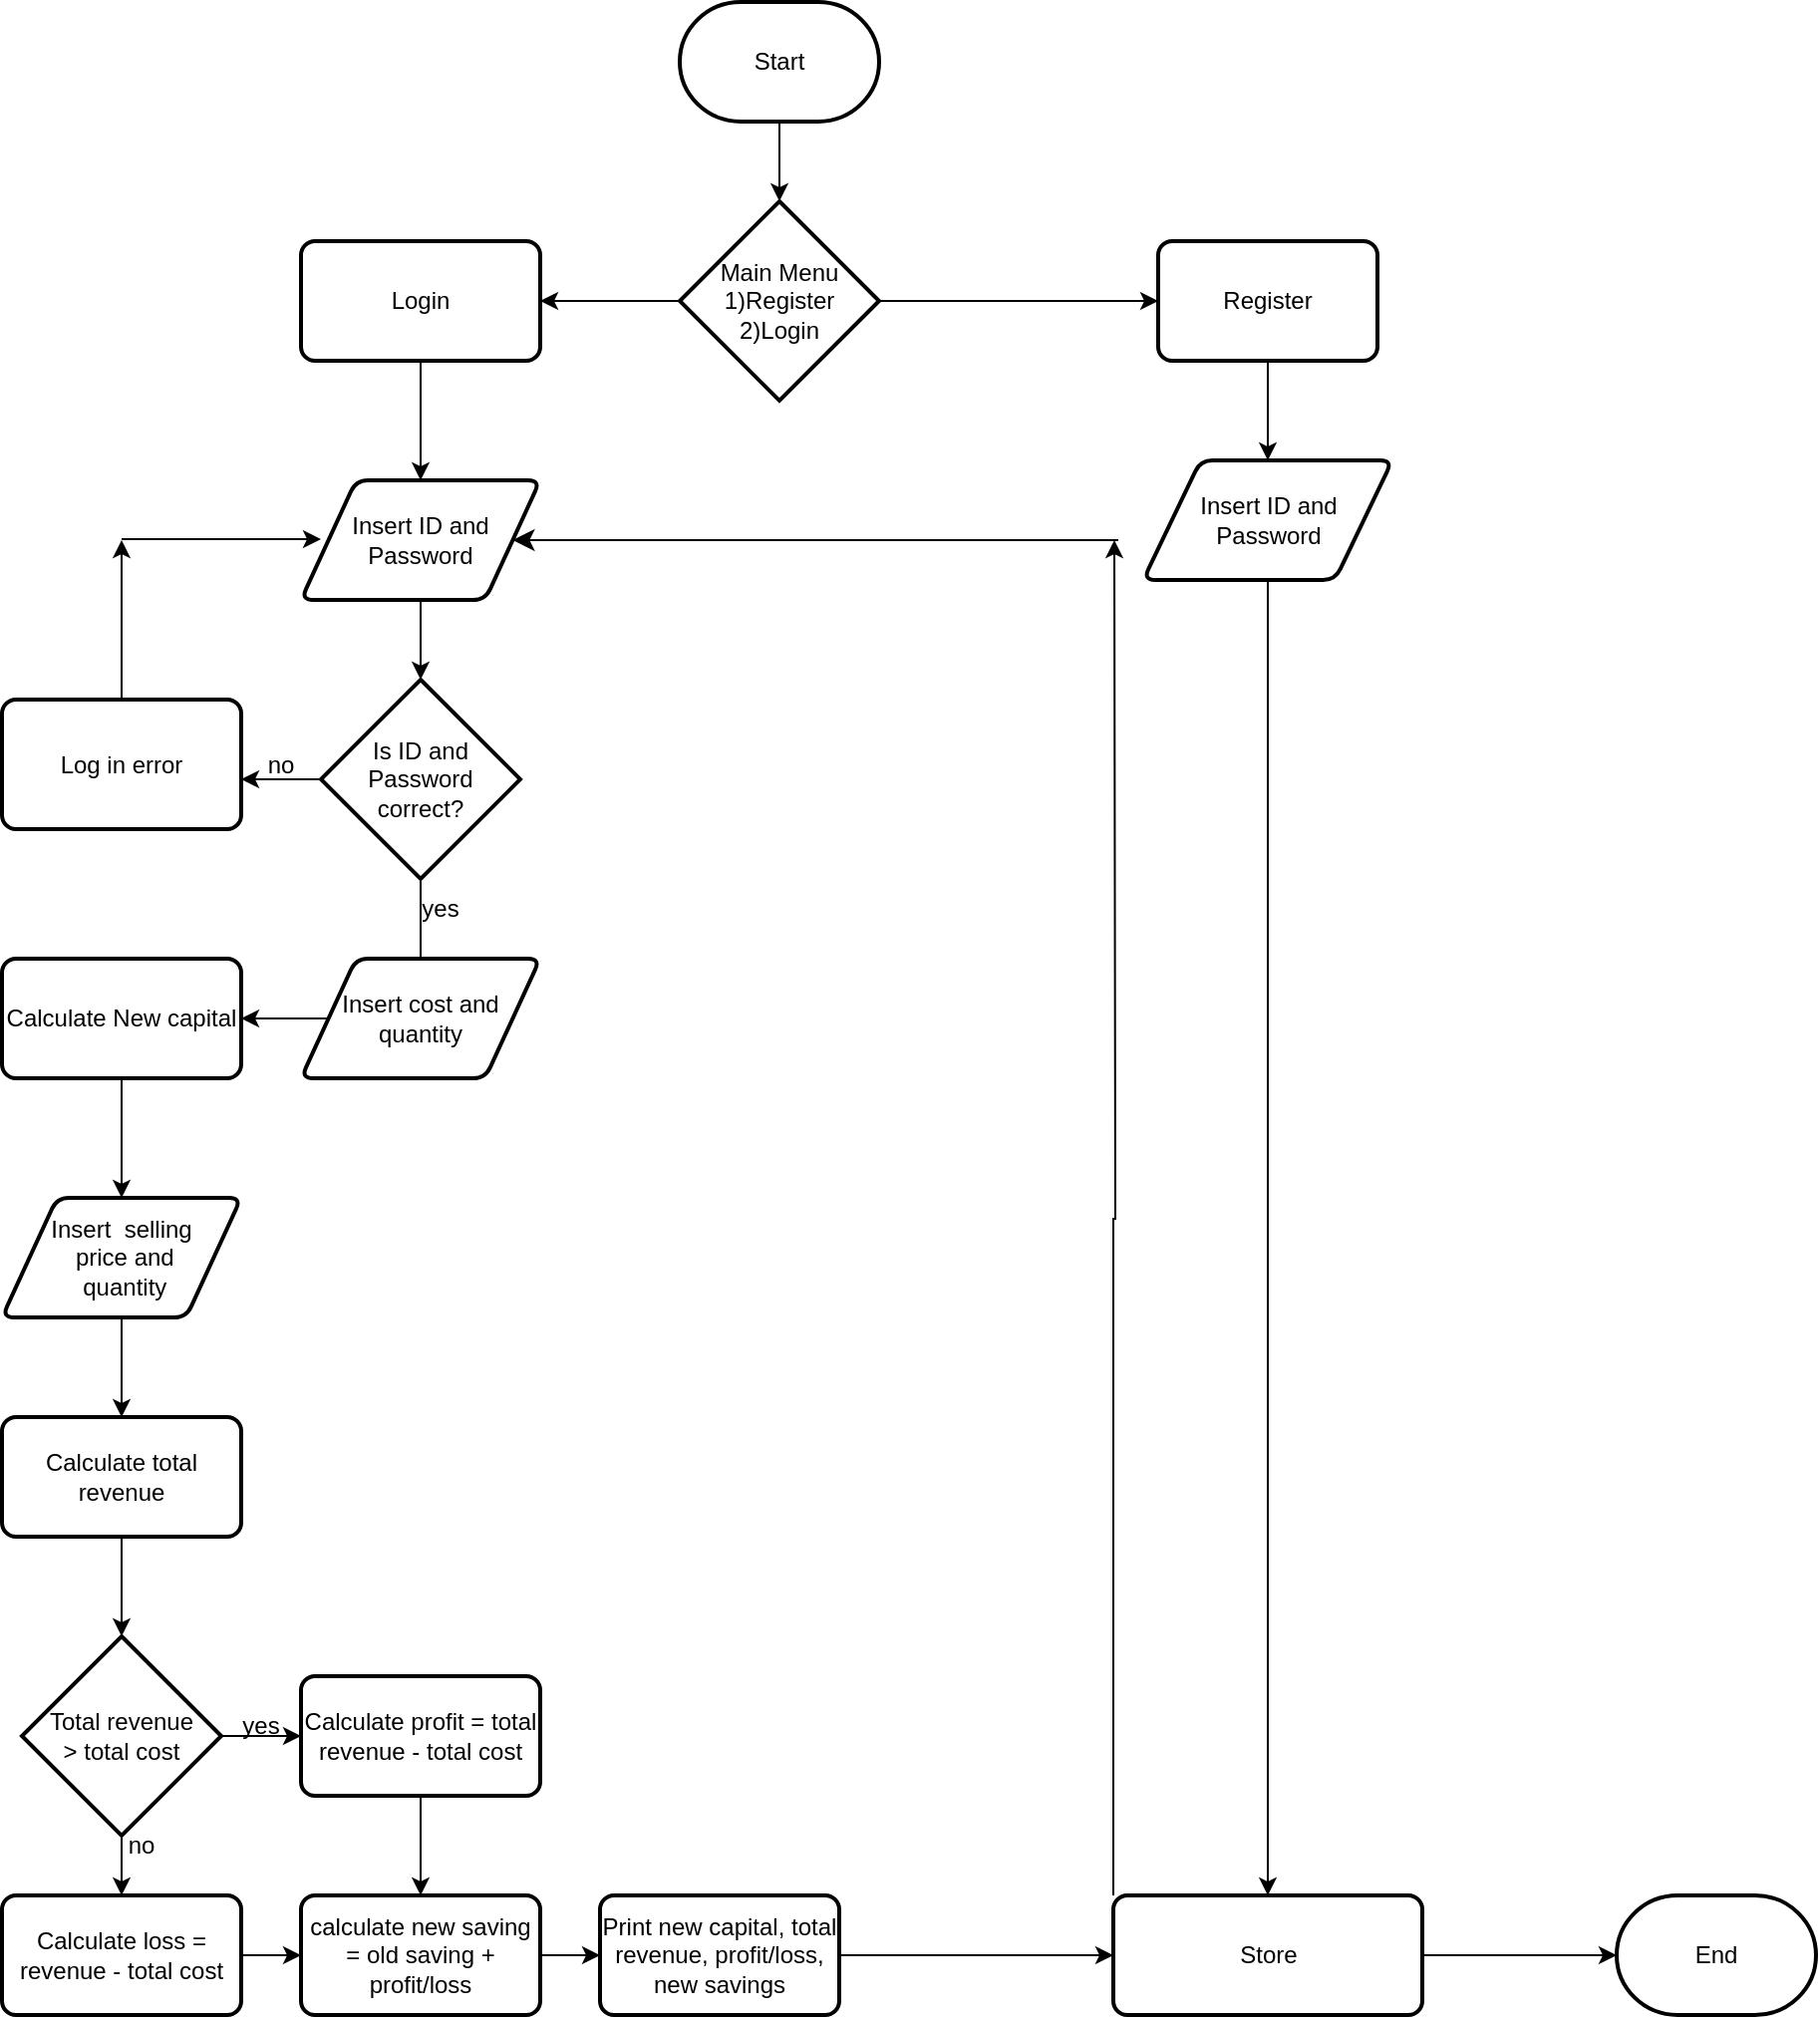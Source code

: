 <mxfile version="21.6.8" type="github">
  <diagram name="Page-1" id="wpti8gTDoRIKnrY8klcy">
    <mxGraphModel dx="2074" dy="1142" grid="1" gridSize="10" guides="1" tooltips="1" connect="1" arrows="1" fold="1" page="1" pageScale="1" pageWidth="1100" pageHeight="850" math="0" shadow="0">
      <root>
        <mxCell id="0" />
        <mxCell id="1" parent="0" />
        <mxCell id="G_gpPtqOmYpKiA1o07ib-13" style="edgeStyle=orthogonalEdgeStyle;rounded=0;orthogonalLoop=1;jettySize=auto;html=1;" parent="1" source="G_gpPtqOmYpKiA1o07ib-1" target="G_gpPtqOmYpKiA1o07ib-8" edge="1">
          <mxGeometry relative="1" as="geometry" />
        </mxCell>
        <mxCell id="G_gpPtqOmYpKiA1o07ib-1" value="Start" style="strokeWidth=2;html=1;shape=mxgraph.flowchart.terminator;whiteSpace=wrap;" parent="1" vertex="1">
          <mxGeometry x="370" y="60" width="100" height="60" as="geometry" />
        </mxCell>
        <mxCell id="G_gpPtqOmYpKiA1o07ib-10" value="" style="edgeStyle=orthogonalEdgeStyle;rounded=0;orthogonalLoop=1;jettySize=auto;html=1;entryX=0;entryY=0.5;entryDx=0;entryDy=0;" parent="1" source="G_gpPtqOmYpKiA1o07ib-8" edge="1" target="G_gpPtqOmYpKiA1o07ib-28">
          <mxGeometry relative="1" as="geometry">
            <mxPoint x="540" y="240" as="targetPoint" />
          </mxGeometry>
        </mxCell>
        <mxCell id="G_gpPtqOmYpKiA1o07ib-12" value="" style="edgeStyle=orthogonalEdgeStyle;rounded=0;orthogonalLoop=1;jettySize=auto;html=1;entryX=1;entryY=0.5;entryDx=0;entryDy=0;" parent="1" source="G_gpPtqOmYpKiA1o07ib-8" edge="1" target="G_gpPtqOmYpKiA1o07ib-27">
          <mxGeometry relative="1" as="geometry">
            <mxPoint x="300" y="240" as="targetPoint" />
          </mxGeometry>
        </mxCell>
        <mxCell id="G_gpPtqOmYpKiA1o07ib-8" value="Main Menu&lt;br&gt;1)Register&lt;br&gt;2)Login" style="strokeWidth=2;html=1;shape=mxgraph.flowchart.decision;whiteSpace=wrap;" parent="1" vertex="1">
          <mxGeometry x="370" y="160" width="100" height="100" as="geometry" />
        </mxCell>
        <mxCell id="G_gpPtqOmYpKiA1o07ib-20" style="edgeStyle=orthogonalEdgeStyle;rounded=0;orthogonalLoop=1;jettySize=auto;html=1;entryX=0.5;entryY=0;entryDx=0;entryDy=0;" parent="1" edge="1">
          <mxGeometry relative="1" as="geometry">
            <mxPoint x="240" y="270" as="sourcePoint" />
            <mxPoint x="240" y="340" as="targetPoint" />
          </mxGeometry>
        </mxCell>
        <mxCell id="G_gpPtqOmYpKiA1o07ib-21" style="edgeStyle=orthogonalEdgeStyle;rounded=0;orthogonalLoop=1;jettySize=auto;html=1;entryX=0.5;entryY=0;entryDx=0;entryDy=0;entryPerimeter=0;" parent="1" target="G_gpPtqOmYpKiA1o07ib-15" edge="1">
          <mxGeometry relative="1" as="geometry">
            <mxPoint x="240" y="400" as="sourcePoint" />
          </mxGeometry>
        </mxCell>
        <mxCell id="G_gpPtqOmYpKiA1o07ib-17" value="" style="edgeStyle=orthogonalEdgeStyle;rounded=0;orthogonalLoop=1;jettySize=auto;html=1;entryX=1;entryY=0.615;entryDx=0;entryDy=0;entryPerimeter=0;" parent="1" source="G_gpPtqOmYpKiA1o07ib-15" edge="1" target="G_gpPtqOmYpKiA1o07ib-23">
          <mxGeometry relative="1" as="geometry">
            <mxPoint x="150" y="520" as="targetPoint" />
          </mxGeometry>
        </mxCell>
        <mxCell id="G_gpPtqOmYpKiA1o07ib-30" style="edgeStyle=orthogonalEdgeStyle;rounded=0;orthogonalLoop=1;jettySize=auto;html=1;exitX=0.5;exitY=1;exitDx=0;exitDy=0;exitPerimeter=0;" parent="1" source="G_gpPtqOmYpKiA1o07ib-15" edge="1">
          <mxGeometry relative="1" as="geometry">
            <mxPoint x="240" y="590" as="targetPoint" />
          </mxGeometry>
        </mxCell>
        <mxCell id="G_gpPtqOmYpKiA1o07ib-15" value="Is ID and Password &lt;br&gt;correct?" style="strokeWidth=2;html=1;shape=mxgraph.flowchart.decision;whiteSpace=wrap;" parent="1" vertex="1">
          <mxGeometry x="190" y="400" width="100" height="100" as="geometry" />
        </mxCell>
        <mxCell id="MR9BXwJwDgD5gsWaXCvF-4" style="edgeStyle=orthogonalEdgeStyle;rounded=0;orthogonalLoop=1;jettySize=auto;html=1;entryX=0.5;entryY=0;entryDx=0;entryDy=0;entryPerimeter=0;" edge="1" parent="1" source="G_gpPtqOmYpKiA1o07ib-22" target="G_gpPtqOmYpKiA1o07ib-15">
          <mxGeometry relative="1" as="geometry" />
        </mxCell>
        <mxCell id="G_gpPtqOmYpKiA1o07ib-22" value="Insert ID and Password" style="shape=parallelogram;html=1;strokeWidth=2;perimeter=parallelogramPerimeter;whiteSpace=wrap;rounded=1;arcSize=12;size=0.23;" parent="1" vertex="1">
          <mxGeometry x="180" y="300" width="120" height="60" as="geometry" />
        </mxCell>
        <mxCell id="G_gpPtqOmYpKiA1o07ib-24" style="edgeStyle=orthogonalEdgeStyle;rounded=0;orthogonalLoop=1;jettySize=auto;html=1;" parent="1" source="G_gpPtqOmYpKiA1o07ib-23" edge="1">
          <mxGeometry relative="1" as="geometry">
            <mxPoint x="90" y="330" as="targetPoint" />
          </mxGeometry>
        </mxCell>
        <mxCell id="G_gpPtqOmYpKiA1o07ib-23" value="Log in error" style="rounded=1;whiteSpace=wrap;html=1;absoluteArcSize=1;arcSize=14;strokeWidth=2;" parent="1" vertex="1">
          <mxGeometry x="30" y="410" width="120" height="65" as="geometry" />
        </mxCell>
        <mxCell id="G_gpPtqOmYpKiA1o07ib-25" value="" style="endArrow=classic;html=1;rounded=0;entryX=0;entryY=0.5;entryDx=0;entryDy=0;" parent="1" edge="1">
          <mxGeometry width="50" height="50" relative="1" as="geometry">
            <mxPoint x="90" y="329.5" as="sourcePoint" />
            <mxPoint x="190.0" y="329.5" as="targetPoint" />
            <Array as="points">
              <mxPoint x="140" y="329.5" />
            </Array>
          </mxGeometry>
        </mxCell>
        <mxCell id="MR9BXwJwDgD5gsWaXCvF-10" style="edgeStyle=orthogonalEdgeStyle;rounded=0;orthogonalLoop=1;jettySize=auto;html=1;exitX=0.5;exitY=1;exitDx=0;exitDy=0;entryX=0.5;entryY=0;entryDx=0;entryDy=0;" edge="1" parent="1" source="G_gpPtqOmYpKiA1o07ib-27" target="G_gpPtqOmYpKiA1o07ib-22">
          <mxGeometry relative="1" as="geometry" />
        </mxCell>
        <mxCell id="G_gpPtqOmYpKiA1o07ib-27" value="Login" style="rounded=1;whiteSpace=wrap;html=1;absoluteArcSize=1;arcSize=14;strokeWidth=2;" parent="1" vertex="1">
          <mxGeometry x="180" y="180" width="120" height="60" as="geometry" />
        </mxCell>
        <mxCell id="MR9BXwJwDgD5gsWaXCvF-34" style="edgeStyle=orthogonalEdgeStyle;rounded=0;orthogonalLoop=1;jettySize=auto;html=1;exitX=0.5;exitY=1;exitDx=0;exitDy=0;entryX=0.5;entryY=0;entryDx=0;entryDy=0;" edge="1" parent="1" source="G_gpPtqOmYpKiA1o07ib-28" target="MR9BXwJwDgD5gsWaXCvF-32">
          <mxGeometry relative="1" as="geometry" />
        </mxCell>
        <mxCell id="G_gpPtqOmYpKiA1o07ib-28" value="Register" style="rounded=1;whiteSpace=wrap;html=1;absoluteArcSize=1;arcSize=14;strokeWidth=2;" parent="1" vertex="1">
          <mxGeometry x="610" y="180" width="110" height="60" as="geometry" />
        </mxCell>
        <mxCell id="MR9BXwJwDgD5gsWaXCvF-11" style="edgeStyle=orthogonalEdgeStyle;rounded=0;orthogonalLoop=1;jettySize=auto;html=1;exitX=0;exitY=0.5;exitDx=0;exitDy=0;entryX=1;entryY=0.5;entryDx=0;entryDy=0;" edge="1" parent="1" source="MR9BXwJwDgD5gsWaXCvF-1" target="MR9BXwJwDgD5gsWaXCvF-2">
          <mxGeometry relative="1" as="geometry" />
        </mxCell>
        <mxCell id="MR9BXwJwDgD5gsWaXCvF-1" value="Insert cost and quantity" style="shape=parallelogram;html=1;strokeWidth=2;perimeter=parallelogramPerimeter;whiteSpace=wrap;rounded=1;arcSize=12;size=0.23;" vertex="1" parent="1">
          <mxGeometry x="180" y="540" width="120" height="60" as="geometry" />
        </mxCell>
        <mxCell id="MR9BXwJwDgD5gsWaXCvF-27" style="edgeStyle=orthogonalEdgeStyle;rounded=0;orthogonalLoop=1;jettySize=auto;html=1;exitX=0.5;exitY=1;exitDx=0;exitDy=0;" edge="1" parent="1" source="MR9BXwJwDgD5gsWaXCvF-2" target="MR9BXwJwDgD5gsWaXCvF-6">
          <mxGeometry relative="1" as="geometry" />
        </mxCell>
        <mxCell id="MR9BXwJwDgD5gsWaXCvF-2" value="Calculate New capital" style="rounded=1;whiteSpace=wrap;html=1;absoluteArcSize=1;arcSize=14;strokeWidth=2;" vertex="1" parent="1">
          <mxGeometry x="30" y="540" width="120" height="60" as="geometry" />
        </mxCell>
        <mxCell id="MR9BXwJwDgD5gsWaXCvF-29" style="edgeStyle=orthogonalEdgeStyle;rounded=0;orthogonalLoop=1;jettySize=auto;html=1;exitX=0.5;exitY=1;exitDx=0;exitDy=0;entryX=0.5;entryY=0;entryDx=0;entryDy=0;entryPerimeter=0;" edge="1" parent="1" source="MR9BXwJwDgD5gsWaXCvF-3" target="MR9BXwJwDgD5gsWaXCvF-12">
          <mxGeometry relative="1" as="geometry" />
        </mxCell>
        <mxCell id="MR9BXwJwDgD5gsWaXCvF-3" value="Calculate total revenue" style="rounded=1;whiteSpace=wrap;html=1;absoluteArcSize=1;arcSize=14;strokeWidth=2;" vertex="1" parent="1">
          <mxGeometry x="30" y="770" width="120" height="60" as="geometry" />
        </mxCell>
        <mxCell id="MR9BXwJwDgD5gsWaXCvF-28" style="edgeStyle=orthogonalEdgeStyle;rounded=0;orthogonalLoop=1;jettySize=auto;html=1;exitX=0.5;exitY=1;exitDx=0;exitDy=0;entryX=0.5;entryY=0;entryDx=0;entryDy=0;" edge="1" parent="1" source="MR9BXwJwDgD5gsWaXCvF-6" target="MR9BXwJwDgD5gsWaXCvF-3">
          <mxGeometry relative="1" as="geometry" />
        </mxCell>
        <mxCell id="MR9BXwJwDgD5gsWaXCvF-6" value="Insert&amp;nbsp; selling&lt;br&gt;&amp;nbsp;price and&lt;br&gt;&amp;nbsp;quantity" style="shape=parallelogram;html=1;strokeWidth=2;perimeter=parallelogramPerimeter;whiteSpace=wrap;rounded=1;arcSize=12;size=0.23;" vertex="1" parent="1">
          <mxGeometry x="30" y="660" width="120" height="60" as="geometry" />
        </mxCell>
        <mxCell id="MR9BXwJwDgD5gsWaXCvF-16" style="edgeStyle=orthogonalEdgeStyle;rounded=0;orthogonalLoop=1;jettySize=auto;html=1;exitX=0.5;exitY=1;exitDx=0;exitDy=0;" edge="1" parent="1" source="MR9BXwJwDgD5gsWaXCvF-7" target="MR9BXwJwDgD5gsWaXCvF-8">
          <mxGeometry relative="1" as="geometry" />
        </mxCell>
        <mxCell id="MR9BXwJwDgD5gsWaXCvF-7" value="Calculate profit = total revenue - total cost" style="rounded=1;whiteSpace=wrap;html=1;absoluteArcSize=1;arcSize=14;strokeWidth=2;" vertex="1" parent="1">
          <mxGeometry x="180" y="900" width="120" height="60" as="geometry" />
        </mxCell>
        <mxCell id="MR9BXwJwDgD5gsWaXCvF-18" style="edgeStyle=orthogonalEdgeStyle;rounded=0;orthogonalLoop=1;jettySize=auto;html=1;exitX=1;exitY=0.5;exitDx=0;exitDy=0;entryX=0;entryY=0.5;entryDx=0;entryDy=0;" edge="1" parent="1" source="MR9BXwJwDgD5gsWaXCvF-8" target="MR9BXwJwDgD5gsWaXCvF-17">
          <mxGeometry relative="1" as="geometry" />
        </mxCell>
        <mxCell id="MR9BXwJwDgD5gsWaXCvF-8" value="calculate new saving = old saving + profit/loss" style="rounded=1;whiteSpace=wrap;html=1;absoluteArcSize=1;arcSize=14;strokeWidth=2;" vertex="1" parent="1">
          <mxGeometry x="180" y="1010" width="120" height="60" as="geometry" />
        </mxCell>
        <mxCell id="MR9BXwJwDgD5gsWaXCvF-15" style="edgeStyle=orthogonalEdgeStyle;rounded=0;orthogonalLoop=1;jettySize=auto;html=1;exitX=1;exitY=0.5;exitDx=0;exitDy=0;entryX=0;entryY=0.5;entryDx=0;entryDy=0;" edge="1" parent="1" source="MR9BXwJwDgD5gsWaXCvF-9" target="MR9BXwJwDgD5gsWaXCvF-8">
          <mxGeometry relative="1" as="geometry" />
        </mxCell>
        <mxCell id="MR9BXwJwDgD5gsWaXCvF-9" value="Calculate loss = revenue - total cost" style="rounded=1;whiteSpace=wrap;html=1;absoluteArcSize=1;arcSize=14;strokeWidth=2;" vertex="1" parent="1">
          <mxGeometry x="30" y="1010" width="120" height="60" as="geometry" />
        </mxCell>
        <mxCell id="MR9BXwJwDgD5gsWaXCvF-13" style="edgeStyle=orthogonalEdgeStyle;rounded=0;orthogonalLoop=1;jettySize=auto;html=1;exitX=1;exitY=0.5;exitDx=0;exitDy=0;exitPerimeter=0;entryX=0;entryY=0.5;entryDx=0;entryDy=0;" edge="1" parent="1" source="MR9BXwJwDgD5gsWaXCvF-12" target="MR9BXwJwDgD5gsWaXCvF-7">
          <mxGeometry relative="1" as="geometry" />
        </mxCell>
        <mxCell id="MR9BXwJwDgD5gsWaXCvF-14" style="edgeStyle=orthogonalEdgeStyle;rounded=0;orthogonalLoop=1;jettySize=auto;html=1;exitX=0.5;exitY=1;exitDx=0;exitDy=0;exitPerimeter=0;entryX=0.5;entryY=0;entryDx=0;entryDy=0;" edge="1" parent="1" source="MR9BXwJwDgD5gsWaXCvF-12" target="MR9BXwJwDgD5gsWaXCvF-9">
          <mxGeometry relative="1" as="geometry" />
        </mxCell>
        <mxCell id="MR9BXwJwDgD5gsWaXCvF-12" value="Total revenue &lt;br&gt;&amp;gt; total cost" style="strokeWidth=2;html=1;shape=mxgraph.flowchart.decision;whiteSpace=wrap;" vertex="1" parent="1">
          <mxGeometry x="40" y="880" width="100" height="100" as="geometry" />
        </mxCell>
        <mxCell id="MR9BXwJwDgD5gsWaXCvF-20" style="edgeStyle=orthogonalEdgeStyle;rounded=0;orthogonalLoop=1;jettySize=auto;html=1;exitX=1;exitY=0.5;exitDx=0;exitDy=0;" edge="1" parent="1" source="MR9BXwJwDgD5gsWaXCvF-17" target="MR9BXwJwDgD5gsWaXCvF-19">
          <mxGeometry relative="1" as="geometry" />
        </mxCell>
        <mxCell id="MR9BXwJwDgD5gsWaXCvF-17" value="Print new capital, total revenue, profit/loss,&lt;br&gt;new savings" style="rounded=1;whiteSpace=wrap;html=1;absoluteArcSize=1;arcSize=14;strokeWidth=2;" vertex="1" parent="1">
          <mxGeometry x="330" y="1010" width="120" height="60" as="geometry" />
        </mxCell>
        <mxCell id="MR9BXwJwDgD5gsWaXCvF-37" style="edgeStyle=orthogonalEdgeStyle;rounded=0;orthogonalLoop=1;jettySize=auto;html=1;exitX=0;exitY=0;exitDx=0;exitDy=0;" edge="1" parent="1" source="MR9BXwJwDgD5gsWaXCvF-19">
          <mxGeometry relative="1" as="geometry">
            <mxPoint x="588" y="330" as="targetPoint" />
          </mxGeometry>
        </mxCell>
        <mxCell id="MR9BXwJwDgD5gsWaXCvF-40" style="edgeStyle=orthogonalEdgeStyle;rounded=0;orthogonalLoop=1;jettySize=auto;html=1;exitX=1;exitY=0.5;exitDx=0;exitDy=0;entryX=0;entryY=0.5;entryDx=0;entryDy=0;entryPerimeter=0;" edge="1" parent="1" source="MR9BXwJwDgD5gsWaXCvF-19" target="MR9BXwJwDgD5gsWaXCvF-39">
          <mxGeometry relative="1" as="geometry" />
        </mxCell>
        <mxCell id="MR9BXwJwDgD5gsWaXCvF-19" value="Store" style="rounded=1;whiteSpace=wrap;html=1;absoluteArcSize=1;arcSize=14;strokeWidth=2;" vertex="1" parent="1">
          <mxGeometry x="587.5" y="1010" width="155" height="60" as="geometry" />
        </mxCell>
        <mxCell id="MR9BXwJwDgD5gsWaXCvF-30" value="yes" style="text;html=1;strokeColor=none;fillColor=none;align=center;verticalAlign=middle;whiteSpace=wrap;rounded=0;" vertex="1" parent="1">
          <mxGeometry x="220" y="500" width="60" height="30" as="geometry" />
        </mxCell>
        <mxCell id="MR9BXwJwDgD5gsWaXCvF-31" value="no" style="text;html=1;strokeColor=none;fillColor=none;align=center;verticalAlign=middle;whiteSpace=wrap;rounded=0;" vertex="1" parent="1">
          <mxGeometry x="140" y="427.5" width="60" height="30" as="geometry" />
        </mxCell>
        <mxCell id="MR9BXwJwDgD5gsWaXCvF-33" style="edgeStyle=orthogonalEdgeStyle;rounded=0;orthogonalLoop=1;jettySize=auto;html=1;exitX=0.5;exitY=1;exitDx=0;exitDy=0;" edge="1" parent="1" source="MR9BXwJwDgD5gsWaXCvF-32" target="MR9BXwJwDgD5gsWaXCvF-19">
          <mxGeometry relative="1" as="geometry" />
        </mxCell>
        <mxCell id="MR9BXwJwDgD5gsWaXCvF-32" value="Insert ID and Password" style="shape=parallelogram;html=1;strokeWidth=2;perimeter=parallelogramPerimeter;whiteSpace=wrap;rounded=1;arcSize=12;size=0.23;" vertex="1" parent="1">
          <mxGeometry x="602.5" y="290" width="125" height="60" as="geometry" />
        </mxCell>
        <mxCell id="MR9BXwJwDgD5gsWaXCvF-38" value="" style="edgeStyle=elbowEdgeStyle;elbow=horizontal;endArrow=classic;html=1;curved=0;rounded=0;endSize=8;startSize=8;" edge="1" parent="1" target="G_gpPtqOmYpKiA1o07ib-22">
          <mxGeometry width="50" height="50" relative="1" as="geometry">
            <mxPoint x="590" y="330" as="sourcePoint" />
            <mxPoint x="420" y="600" as="targetPoint" />
          </mxGeometry>
        </mxCell>
        <mxCell id="MR9BXwJwDgD5gsWaXCvF-39" value="End" style="strokeWidth=2;html=1;shape=mxgraph.flowchart.terminator;whiteSpace=wrap;" vertex="1" parent="1">
          <mxGeometry x="840" y="1010" width="100" height="60" as="geometry" />
        </mxCell>
        <mxCell id="MR9BXwJwDgD5gsWaXCvF-41" value="yes" style="text;html=1;strokeColor=none;fillColor=none;align=center;verticalAlign=middle;whiteSpace=wrap;rounded=0;" vertex="1" parent="1">
          <mxGeometry x="130" y="910" width="60" height="30" as="geometry" />
        </mxCell>
        <mxCell id="MR9BXwJwDgD5gsWaXCvF-42" value="no" style="text;html=1;strokeColor=none;fillColor=none;align=center;verticalAlign=middle;whiteSpace=wrap;rounded=0;" vertex="1" parent="1">
          <mxGeometry x="70" y="970" width="60" height="30" as="geometry" />
        </mxCell>
      </root>
    </mxGraphModel>
  </diagram>
</mxfile>
